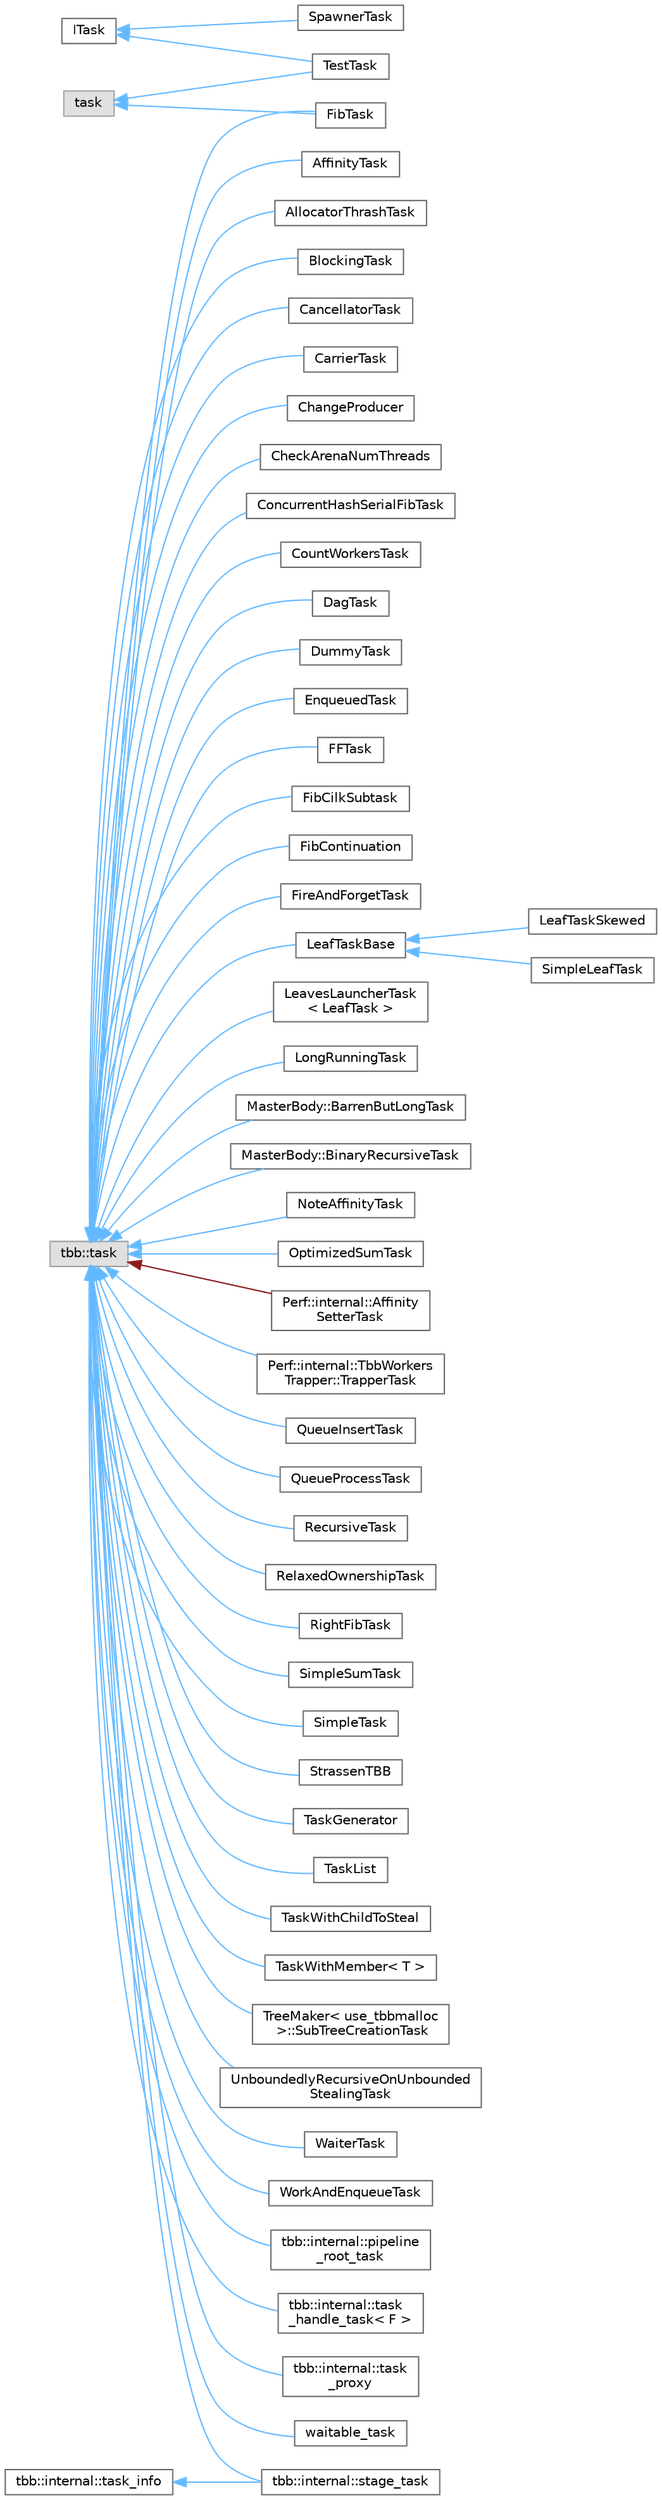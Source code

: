 digraph "类继承关系图"
{
 // LATEX_PDF_SIZE
  bgcolor="transparent";
  edge [fontname=Helvetica,fontsize=10,labelfontname=Helvetica,labelfontsize=10];
  node [fontname=Helvetica,fontsize=10,shape=box,height=0.2,width=0.4];
  rankdir="LR";
  Node0 [id="Node000000",label="ITask",height=0.2,width=0.4,color="grey40", fillcolor="white", style="filled",URL="$class_i_task.html",tooltip="Custom user task interface"];
  Node0 -> Node1 [id="edge5175_Node000000_Node000001",dir="back",color="steelblue1",style="solid",tooltip=" "];
  Node1 [id="Node000001",label="SpawnerTask",height=0.2,width=0.4,color="grey40", fillcolor="white", style="filled",URL="$class_spawner_task.html",tooltip=" "];
  Node0 -> Node2 [id="edge5176_Node000000_Node000002",dir="back",color="steelblue1",style="solid",tooltip=" "];
  Node2 [id="Node000002",label="TestTask",height=0.2,width=0.4,color="grey40", fillcolor="white", style="filled",URL="$class_test_task.html",tooltip=" "];
  Node3 [id="Node000003",label="task",height=0.2,width=0.4,color="grey60", fillcolor="#E0E0E0", style="filled",tooltip=" "];
  Node3 -> Node4 [id="edge5177_Node000003_Node000004",dir="back",color="steelblue1",style="solid",tooltip=" "];
  Node4 [id="Node000004",label="FibTask",height=0.2,width=0.4,color="grey40", fillcolor="white", style="filled",URL="$struct_fib_task.html",tooltip="task class which computes Fibonacci numbers by Lucas formula"];
  Node3 -> Node2 [id="edge5178_Node000003_Node000002",dir="back",color="steelblue1",style="solid",tooltip=" "];
  Node5 [id="Node000005",label="tbb::task",height=0.2,width=0.4,color="grey60", fillcolor="#E0E0E0", style="filled",tooltip=" "];
  Node5 -> Node6 [id="edge5179_Node000005_Node000006",dir="back",color="steelblue1",style="solid",tooltip=" "];
  Node6 [id="Node000006",label="AffinityTask",height=0.2,width=0.4,color="grey40", fillcolor="white", style="filled",URL="$struct_affinity_task.html",tooltip=" "];
  Node5 -> Node7 [id="edge5180_Node000005_Node000007",dir="back",color="steelblue1",style="solid",tooltip=" "];
  Node7 [id="Node000007",label="AllocatorThrashTask",height=0.2,width=0.4,color="grey40", fillcolor="white", style="filled",URL="$struct_allocator_thrash_task.html",tooltip=" "];
  Node5 -> Node8 [id="edge5181_Node000005_Node000008",dir="back",color="steelblue1",style="solid",tooltip=" "];
  Node8 [id="Node000008",label="BlockingTask",height=0.2,width=0.4,color="grey40", fillcolor="white", style="filled",URL="$class_blocking_task.html",tooltip=" "];
  Node5 -> Node9 [id="edge5182_Node000005_Node000009",dir="back",color="steelblue1",style="solid",tooltip=" "];
  Node9 [id="Node000009",label="CancellatorTask",height=0.2,width=0.4,color="grey40", fillcolor="white", style="filled",URL="$class_cancellator_task.html",tooltip=" "];
  Node5 -> Node10 [id="edge5183_Node000005_Node000010",dir="back",color="steelblue1",style="solid",tooltip=" "];
  Node10 [id="Node000010",label="CarrierTask",height=0.2,width=0.4,color="grey40", fillcolor="white", style="filled",URL="$class_carrier_task.html",tooltip=" "];
  Node5 -> Node11 [id="edge5184_Node000005_Node000011",dir="back",color="steelblue1",style="solid",tooltip=" "];
  Node11 [id="Node000011",label="ChangeProducer",height=0.2,width=0.4,color="grey40", fillcolor="white", style="filled",URL="$class_change_producer.html",tooltip=" "];
  Node5 -> Node12 [id="edge5185_Node000005_Node000012",dir="back",color="steelblue1",style="solid",tooltip=" "];
  Node12 [id="Node000012",label="CheckArenaNumThreads",height=0.2,width=0.4,color="grey40", fillcolor="white", style="filled",URL="$class_check_arena_num_threads.html",tooltip=" "];
  Node5 -> Node13 [id="edge5186_Node000005_Node000013",dir="back",color="steelblue1",style="solid",tooltip=" "];
  Node13 [id="Node000013",label="ConcurrentHashSerialFibTask",height=0.2,width=0.4,color="grey40", fillcolor="white", style="filled",URL="$class_concurrent_hash_serial_fib_task.html",tooltip="task for serial method using shared concurrent_hash_map"];
  Node5 -> Node14 [id="edge5187_Node000005_Node000014",dir="back",color="steelblue1",style="solid",tooltip=" "];
  Node14 [id="Node000014",label="CountWorkersTask",height=0.2,width=0.4,color="grey40", fillcolor="white", style="filled",URL="$class_count_workers_task.html",tooltip=" "];
  Node5 -> Node15 [id="edge5188_Node000005_Node000015",dir="back",color="steelblue1",style="solid",tooltip=" "];
  Node15 [id="Node000015",label="DagTask",height=0.2,width=0.4,color="grey40", fillcolor="white", style="filled",URL="$class_dag_task.html",tooltip=" "];
  Node5 -> Node16 [id="edge5189_Node000005_Node000016",dir="back",color="steelblue1",style="solid",tooltip=" "];
  Node16 [id="Node000016",label="DummyTask",height=0.2,width=0.4,color="grey40", fillcolor="white", style="filled",URL="$class_dummy_task.html",tooltip=" "];
  Node5 -> Node17 [id="edge5190_Node000005_Node000017",dir="back",color="steelblue1",style="solid",tooltip=" "];
  Node17 [id="Node000017",label="EnqueuedTask",height=0.2,width=0.4,color="grey40", fillcolor="white", style="filled",URL="$class_enqueued_task.html",tooltip=" "];
  Node5 -> Node18 [id="edge5191_Node000005_Node000018",dir="back",color="steelblue1",style="solid",tooltip=" "];
  Node18 [id="Node000018",label="FFTask",height=0.2,width=0.4,color="grey40", fillcolor="white", style="filled",URL="$class_f_f_task.html",tooltip=" "];
  Node5 -> Node19 [id="edge5192_Node000005_Node000019",dir="back",color="steelblue1",style="solid",tooltip=" "];
  Node19 [id="Node000019",label="FibCilkSubtask",height=0.2,width=0.4,color="grey40", fillcolor="white", style="filled",URL="$class_fib_cilk_subtask.html",tooltip=" "];
  Node5 -> Node20 [id="edge5193_Node000005_Node000020",dir="back",color="steelblue1",style="solid",tooltip=" "];
  Node20 [id="Node000020",label="FibContinuation",height=0.2,width=0.4,color="grey40", fillcolor="white", style="filled",URL="$struct_fib_continuation.html",tooltip=" "];
  Node5 -> Node4 [id="edge5194_Node000005_Node000004",dir="back",color="steelblue1",style="solid",tooltip=" "];
  Node5 -> Node21 [id="edge5195_Node000005_Node000021",dir="back",color="steelblue1",style="solid",tooltip=" "];
  Node21 [id="Node000021",label="FireAndForgetTask",height=0.2,width=0.4,color="grey40", fillcolor="white", style="filled",URL="$class_fire_and_forget_task.html",tooltip="This task is supposed to be executed during termination of an auto-initialized master thread"];
  Node5 -> Node22 [id="edge5196_Node000005_Node000022",dir="back",color="steelblue1",style="solid",tooltip=" "];
  Node22 [id="Node000022",label="LeafTaskBase",height=0.2,width=0.4,color="grey40", fillcolor="white", style="filled",URL="$class_leaf_task_base.html",tooltip=" "];
  Node22 -> Node23 [id="edge5197_Node000022_Node000023",dir="back",color="steelblue1",style="solid",tooltip=" "];
  Node23 [id="Node000023",label="LeafTaskSkewed",height=0.2,width=0.4,color="grey40", fillcolor="white", style="filled",URL="$class_leaf_task_skewed.html",tooltip=" "];
  Node22 -> Node24 [id="edge5198_Node000022_Node000024",dir="back",color="steelblue1",style="solid",tooltip=" "];
  Node24 [id="Node000024",label="SimpleLeafTask",height=0.2,width=0.4,color="grey40", fillcolor="white", style="filled",URL="$class_simple_leaf_task.html",tooltip=" "];
  Node5 -> Node25 [id="edge5199_Node000005_Node000025",dir="back",color="steelblue1",style="solid",tooltip=" "];
  Node25 [id="Node000025",label="LeavesLauncherTask\l\< LeafTask \>",height=0.2,width=0.4,color="grey40", fillcolor="white", style="filled",URL="$class_leaves_launcher_task.html",tooltip=" "];
  Node5 -> Node26 [id="edge5200_Node000005_Node000026",dir="back",color="steelblue1",style="solid",tooltip=" "];
  Node26 [id="Node000026",label="LongRunningTask",height=0.2,width=0.4,color="grey40", fillcolor="white", style="filled",URL="$class_long_running_task.html",tooltip="Deterministic emulation of a long running task"];
  Node5 -> Node27 [id="edge5201_Node000005_Node000027",dir="back",color="steelblue1",style="solid",tooltip=" "];
  Node27 [id="Node000027",label="MasterBody::BarrenButLongTask",height=0.2,width=0.4,color="grey40", fillcolor="white", style="filled",URL="$class_master_body_1_1_barren_but_long_task.html",tooltip=" "];
  Node5 -> Node28 [id="edge5202_Node000005_Node000028",dir="back",color="steelblue1",style="solid",tooltip=" "];
  Node28 [id="Node000028",label="MasterBody::BinaryRecursiveTask",height=0.2,width=0.4,color="grey40", fillcolor="white", style="filled",URL="$class_master_body_1_1_binary_recursive_task.html",tooltip=" "];
  Node5 -> Node29 [id="edge5203_Node000005_Node000029",dir="back",color="steelblue1",style="solid",tooltip=" "];
  Node29 [id="Node000029",label="NoteAffinityTask",height=0.2,width=0.4,color="grey40", fillcolor="white", style="filled",URL="$struct_note_affinity_task.html",tooltip=" "];
  Node5 -> Node30 [id="edge5204_Node000005_Node000030",dir="back",color="steelblue1",style="solid",tooltip=" "];
  Node30 [id="Node000030",label="OptimizedSumTask",height=0.2,width=0.4,color="grey40", fillcolor="white", style="filled",URL="$class_optimized_sum_task.html",tooltip=" "];
  Node5 -> Node31 [id="edge5205_Node000005_Node000031",dir="back",color="firebrick4",style="solid",tooltip=" "];
  Node31 [id="Node000031",label="Perf::internal::Affinity\lSetterTask",height=0.2,width=0.4,color="grey40", fillcolor="white", style="filled",URL="$class_perf_1_1internal_1_1_affinity_setter_task.html",tooltip=" "];
  Node5 -> Node32 [id="edge5206_Node000005_Node000032",dir="back",color="steelblue1",style="solid",tooltip=" "];
  Node32 [id="Node000032",label="Perf::internal::TbbWorkers\lTrapper::TrapperTask",height=0.2,width=0.4,color="grey40", fillcolor="white", style="filled",URL="$class_perf_1_1internal_1_1_tbb_workers_trapper_1_1_trapper_task.html",tooltip=" "];
  Node5 -> Node33 [id="edge5207_Node000005_Node000033",dir="back",color="steelblue1",style="solid",tooltip=" "];
  Node33 [id="Node000033",label="QueueInsertTask",height=0.2,width=0.4,color="grey40", fillcolor="white", style="filled",URL="$struct_queue_insert_task.html",tooltip="Parallel queue's filling task"];
  Node5 -> Node34 [id="edge5208_Node000005_Node000034",dir="back",color="steelblue1",style="solid",tooltip=" "];
  Node34 [id="Node000034",label="QueueProcessTask",height=0.2,width=0.4,color="grey40", fillcolor="white", style="filled",URL="$struct_queue_process_task.html",tooltip="Parallel queue's processing task"];
  Node5 -> Node35 [id="edge5209_Node000005_Node000035",dir="back",color="steelblue1",style="solid",tooltip=" "];
  Node35 [id="Node000035",label="RecursiveTask",height=0.2,width=0.4,color="grey40", fillcolor="white", style="filled",URL="$class_recursive_task.html",tooltip=" "];
  Node5 -> Node36 [id="edge5210_Node000005_Node000036",dir="back",color="steelblue1",style="solid",tooltip=" "];
  Node36 [id="Node000036",label="RelaxedOwnershipTask",height=0.2,width=0.4,color="grey40", fillcolor="white", style="filled",URL="$class_relaxed_ownership_task.html",tooltip=" "];
  Node5 -> Node37 [id="edge5211_Node000005_Node000037",dir="back",color="steelblue1",style="solid",tooltip=" "];
  Node37 [id="Node000037",label="RightFibTask",height=0.2,width=0.4,color="grey40", fillcolor="white", style="filled",URL="$struct_right_fib_task.html",tooltip=" "];
  Node5 -> Node38 [id="edge5212_Node000005_Node000038",dir="back",color="steelblue1",style="solid",tooltip=" "];
  Node38 [id="Node000038",label="SimpleSumTask",height=0.2,width=0.4,color="grey40", fillcolor="white", style="filled",URL="$class_simple_sum_task.html",tooltip=" "];
  Node5 -> Node39 [id="edge5213_Node000005_Node000039",dir="back",color="steelblue1",style="solid",tooltip=" "];
  Node39 [id="Node000039",label="SimpleTask",height=0.2,width=0.4,color="grey40", fillcolor="white", style="filled",URL="$class_simple_task.html",tooltip=" "];
  Node5 -> Node40 [id="edge5214_Node000005_Node000040",dir="back",color="steelblue1",style="solid",tooltip=" "];
  Node40 [id="Node000040",label="StrassenTBB",height=0.2,width=0.4,color="grey40", fillcolor="white", style="filled",URL="$class_strassen_t_b_b.html",tooltip=" "];
  Node5 -> Node41 [id="edge5215_Node000005_Node000041",dir="back",color="steelblue1",style="solid",tooltip=" "];
  Node41 [id="Node000041",label="TaskGenerator",height=0.2,width=0.4,color="grey40", fillcolor="white", style="filled",URL="$class_task_generator.html",tooltip=" "];
  Node5 -> Node42 [id="edge5216_Node000005_Node000042",dir="back",color="steelblue1",style="solid",tooltip=" "];
  Node42 [id="Node000042",label="TaskList",height=0.2,width=0.4,color="grey40", fillcolor="white", style="filled",URL="$class_task_list.html",tooltip=" "];
  Node5 -> Node43 [id="edge5217_Node000005_Node000043",dir="back",color="steelblue1",style="solid",tooltip=" "];
  Node43 [id="Node000043",label="TaskWithChildToSteal",height=0.2,width=0.4,color="grey40", fillcolor="white", style="filled",URL="$class_task_with_child_to_steal.html",tooltip=" "];
  Node5 -> Node44 [id="edge5218_Node000005_Node000044",dir="back",color="steelblue1",style="solid",tooltip=" "];
  Node44 [id="Node000044",label="TaskWithMember\< T \>",height=0.2,width=0.4,color="grey40", fillcolor="white", style="filled",URL="$class_task_with_member.html",tooltip="Task with members of type T."];
  Node5 -> Node45 [id="edge5219_Node000005_Node000045",dir="back",color="steelblue1",style="solid",tooltip=" "];
  Node45 [id="Node000045",label="TreeMaker\< use_tbbmalloc\l \>::SubTreeCreationTask",height=0.2,width=0.4,color="grey40", fillcolor="white", style="filled",URL="$class_tree_maker_1_1_sub_tree_creation_task.html",tooltip=" "];
  Node5 -> Node46 [id="edge5220_Node000005_Node000046",dir="back",color="steelblue1",style="solid",tooltip=" "];
  Node46 [id="Node000046",label="UnboundedlyRecursiveOnUnbounded\lStealingTask",height=0.2,width=0.4,color="grey40", fillcolor="white", style="filled",URL="$class_unboundedly_recursive_on_unbounded_stealing_task.html",tooltip=" "];
  Node5 -> Node47 [id="edge5221_Node000005_Node000047",dir="back",color="steelblue1",style="solid",tooltip=" "];
  Node47 [id="Node000047",label="WaiterTask",height=0.2,width=0.4,color="grey40", fillcolor="white", style="filled",URL="$class_waiter_task.html",tooltip=" "];
  Node5 -> Node48 [id="edge5222_Node000005_Node000048",dir="back",color="steelblue1",style="solid",tooltip=" "];
  Node48 [id="Node000048",label="WorkAndEnqueueTask",height=0.2,width=0.4,color="grey40", fillcolor="white", style="filled",URL="$class_work_and_enqueue_task.html",tooltip=" "];
  Node5 -> Node49 [id="edge5223_Node000005_Node000049",dir="back",color="steelblue1",style="solid",tooltip=" "];
  Node49 [id="Node000049",label="tbb::internal::pipeline\l_root_task",height=0.2,width=0.4,color="grey40", fillcolor="white", style="filled",URL="$classtbb_1_1internal_1_1pipeline__root__task.html",tooltip=" "];
  Node5 -> Node50 [id="edge5224_Node000005_Node000050",dir="back",color="steelblue1",style="solid",tooltip=" "];
  Node50 [id="Node000050",label="tbb::internal::stage_task",height=0.2,width=0.4,color="grey40", fillcolor="white", style="filled",URL="$classtbb_1_1internal_1_1stage__task.html",tooltip=" "];
  Node5 -> Node52 [id="edge5225_Node000005_Node000052",dir="back",color="steelblue1",style="solid",tooltip=" "];
  Node52 [id="Node000052",label="tbb::internal::task\l_handle_task\< F \>",height=0.2,width=0.4,color="grey40", fillcolor="white", style="filled",URL="$classtbb_1_1internal_1_1task__handle__task.html",tooltip=" "];
  Node5 -> Node53 [id="edge5226_Node000005_Node000053",dir="back",color="steelblue1",style="solid",tooltip=" "];
  Node53 [id="Node000053",label="tbb::internal::task\l_proxy",height=0.2,width=0.4,color="grey40", fillcolor="white", style="filled",URL="$structtbb_1_1internal_1_1task__proxy.html",tooltip=" "];
  Node5 -> Node54 [id="edge5227_Node000005_Node000054",dir="back",color="steelblue1",style="solid",tooltip=" "];
  Node54 [id="Node000054",label="waitable_task",height=0.2,width=0.4,color="grey40", fillcolor="white", style="filled",URL="$structwaitable__task.html",tooltip=" "];
  Node51 [id="Node000051",label="tbb::internal::task_info",height=0.2,width=0.4,color="grey40", fillcolor="white", style="filled",URL="$structtbb_1_1internal_1_1task__info.html",tooltip="This structure is used to store task information in a input buffer"];
  Node51 -> Node50 [id="edge5228_Node000051_Node000050",dir="back",color="steelblue1",style="solid",tooltip=" "];
}
